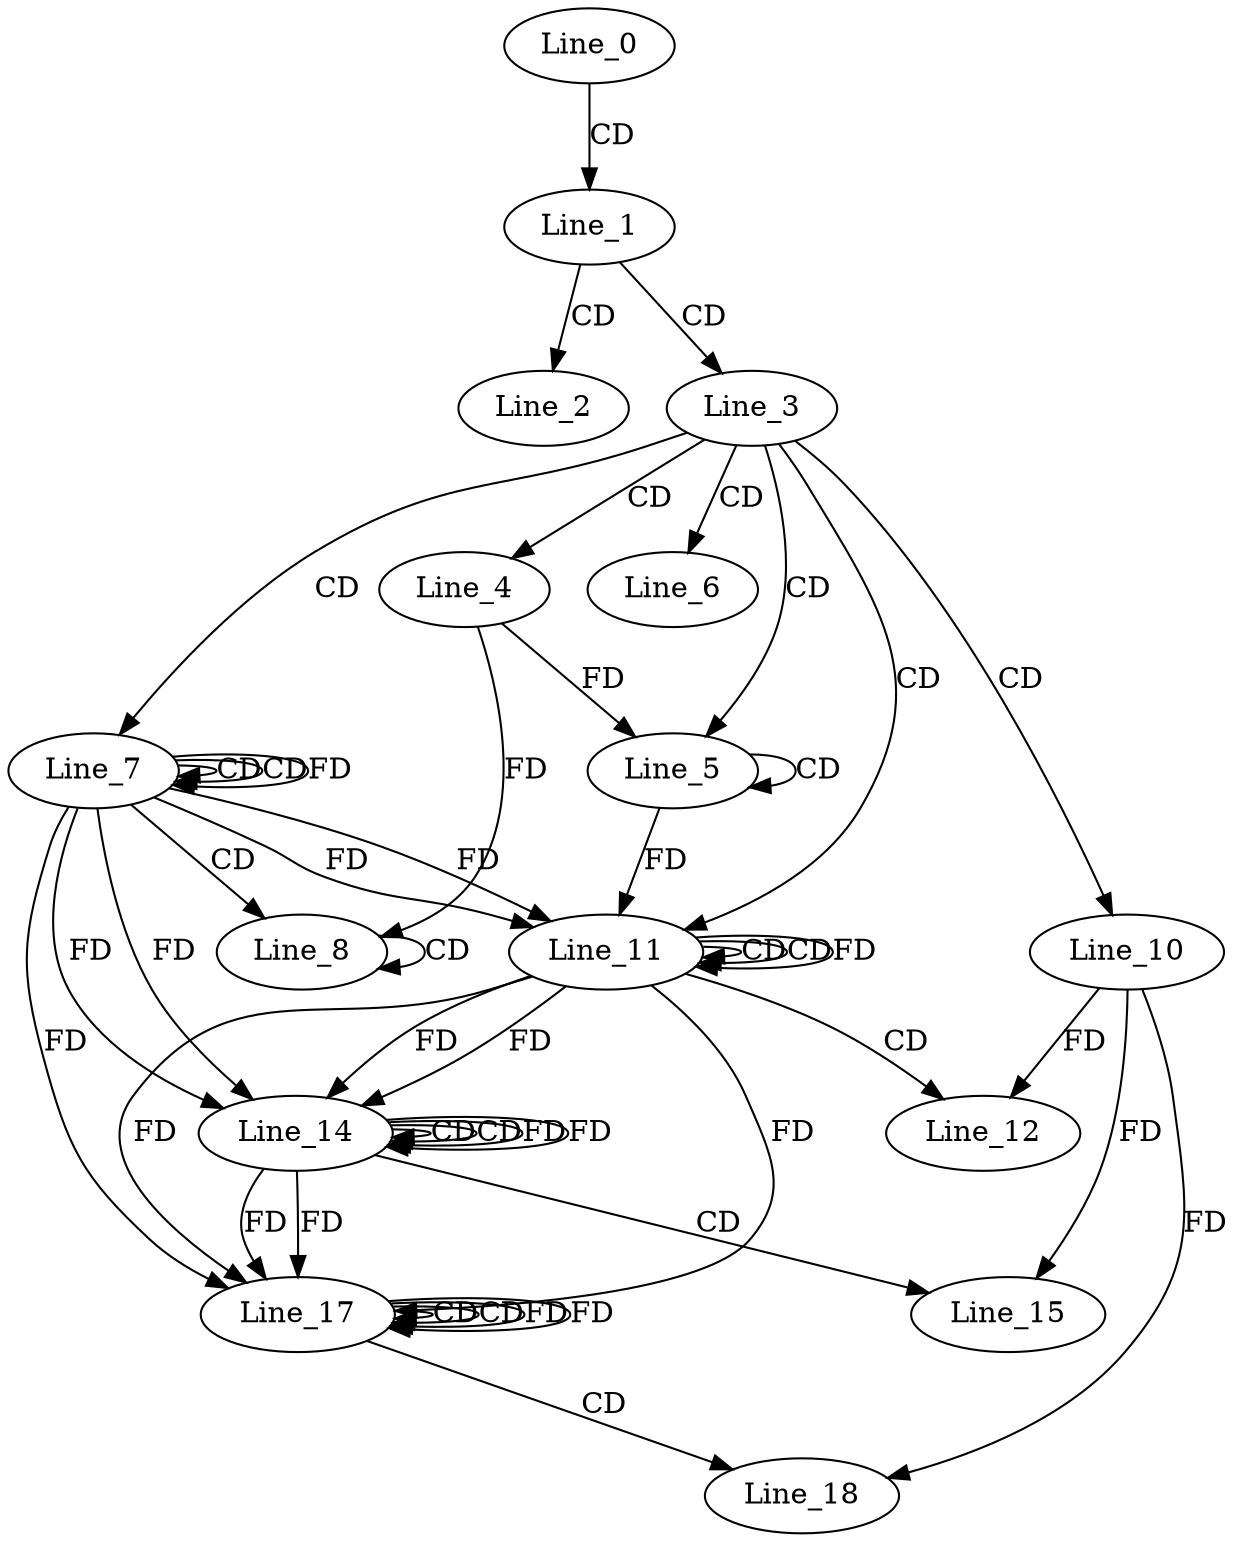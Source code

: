 digraph G {
  Line_0;
  Line_1;
  Line_2;
  Line_3;
  Line_4;
  Line_5;
  Line_5;
  Line_6;
  Line_7;
  Line_7;
  Line_7;
  Line_8;
  Line_8;
  Line_10;
  Line_11;
  Line_11;
  Line_11;
  Line_12;
  Line_14;
  Line_14;
  Line_14;
  Line_15;
  Line_15;
  Line_17;
  Line_17;
  Line_17;
  Line_18;
  Line_18;
  Line_0 -> Line_1 [ label="CD" ];
  Line_1 -> Line_2 [ label="CD" ];
  Line_1 -> Line_3 [ label="CD" ];
  Line_3 -> Line_4 [ label="CD" ];
  Line_3 -> Line_5 [ label="CD" ];
  Line_5 -> Line_5 [ label="CD" ];
  Line_4 -> Line_5 [ label="FD" ];
  Line_3 -> Line_6 [ label="CD" ];
  Line_3 -> Line_7 [ label="CD" ];
  Line_7 -> Line_7 [ label="CD" ];
  Line_7 -> Line_7 [ label="CD" ];
  Line_7 -> Line_7 [ label="FD" ];
  Line_7 -> Line_8 [ label="CD" ];
  Line_8 -> Line_8 [ label="CD" ];
  Line_4 -> Line_8 [ label="FD" ];
  Line_3 -> Line_10 [ label="CD" ];
  Line_3 -> Line_11 [ label="CD" ];
  Line_11 -> Line_11 [ label="CD" ];
  Line_7 -> Line_11 [ label="FD" ];
  Line_5 -> Line_11 [ label="FD" ];
  Line_11 -> Line_11 [ label="CD" ];
  Line_11 -> Line_11 [ label="FD" ];
  Line_7 -> Line_11 [ label="FD" ];
  Line_11 -> Line_12 [ label="CD" ];
  Line_10 -> Line_12 [ label="FD" ];
  Line_14 -> Line_14 [ label="CD" ];
  Line_11 -> Line_14 [ label="FD" ];
  Line_7 -> Line_14 [ label="FD" ];
  Line_14 -> Line_14 [ label="CD" ];
  Line_14 -> Line_14 [ label="FD" ];
  Line_11 -> Line_14 [ label="FD" ];
  Line_7 -> Line_14 [ label="FD" ];
  Line_14 -> Line_15 [ label="CD" ];
  Line_10 -> Line_15 [ label="FD" ];
  Line_17 -> Line_17 [ label="CD" ];
  Line_14 -> Line_17 [ label="FD" ];
  Line_11 -> Line_17 [ label="FD" ];
  Line_17 -> Line_17 [ label="CD" ];
  Line_17 -> Line_17 [ label="FD" ];
  Line_14 -> Line_17 [ label="FD" ];
  Line_11 -> Line_17 [ label="FD" ];
  Line_7 -> Line_17 [ label="FD" ];
  Line_17 -> Line_18 [ label="CD" ];
  Line_10 -> Line_18 [ label="FD" ];
  Line_14 -> Line_14 [ label="FD" ];
  Line_17 -> Line_17 [ label="FD" ];
}
